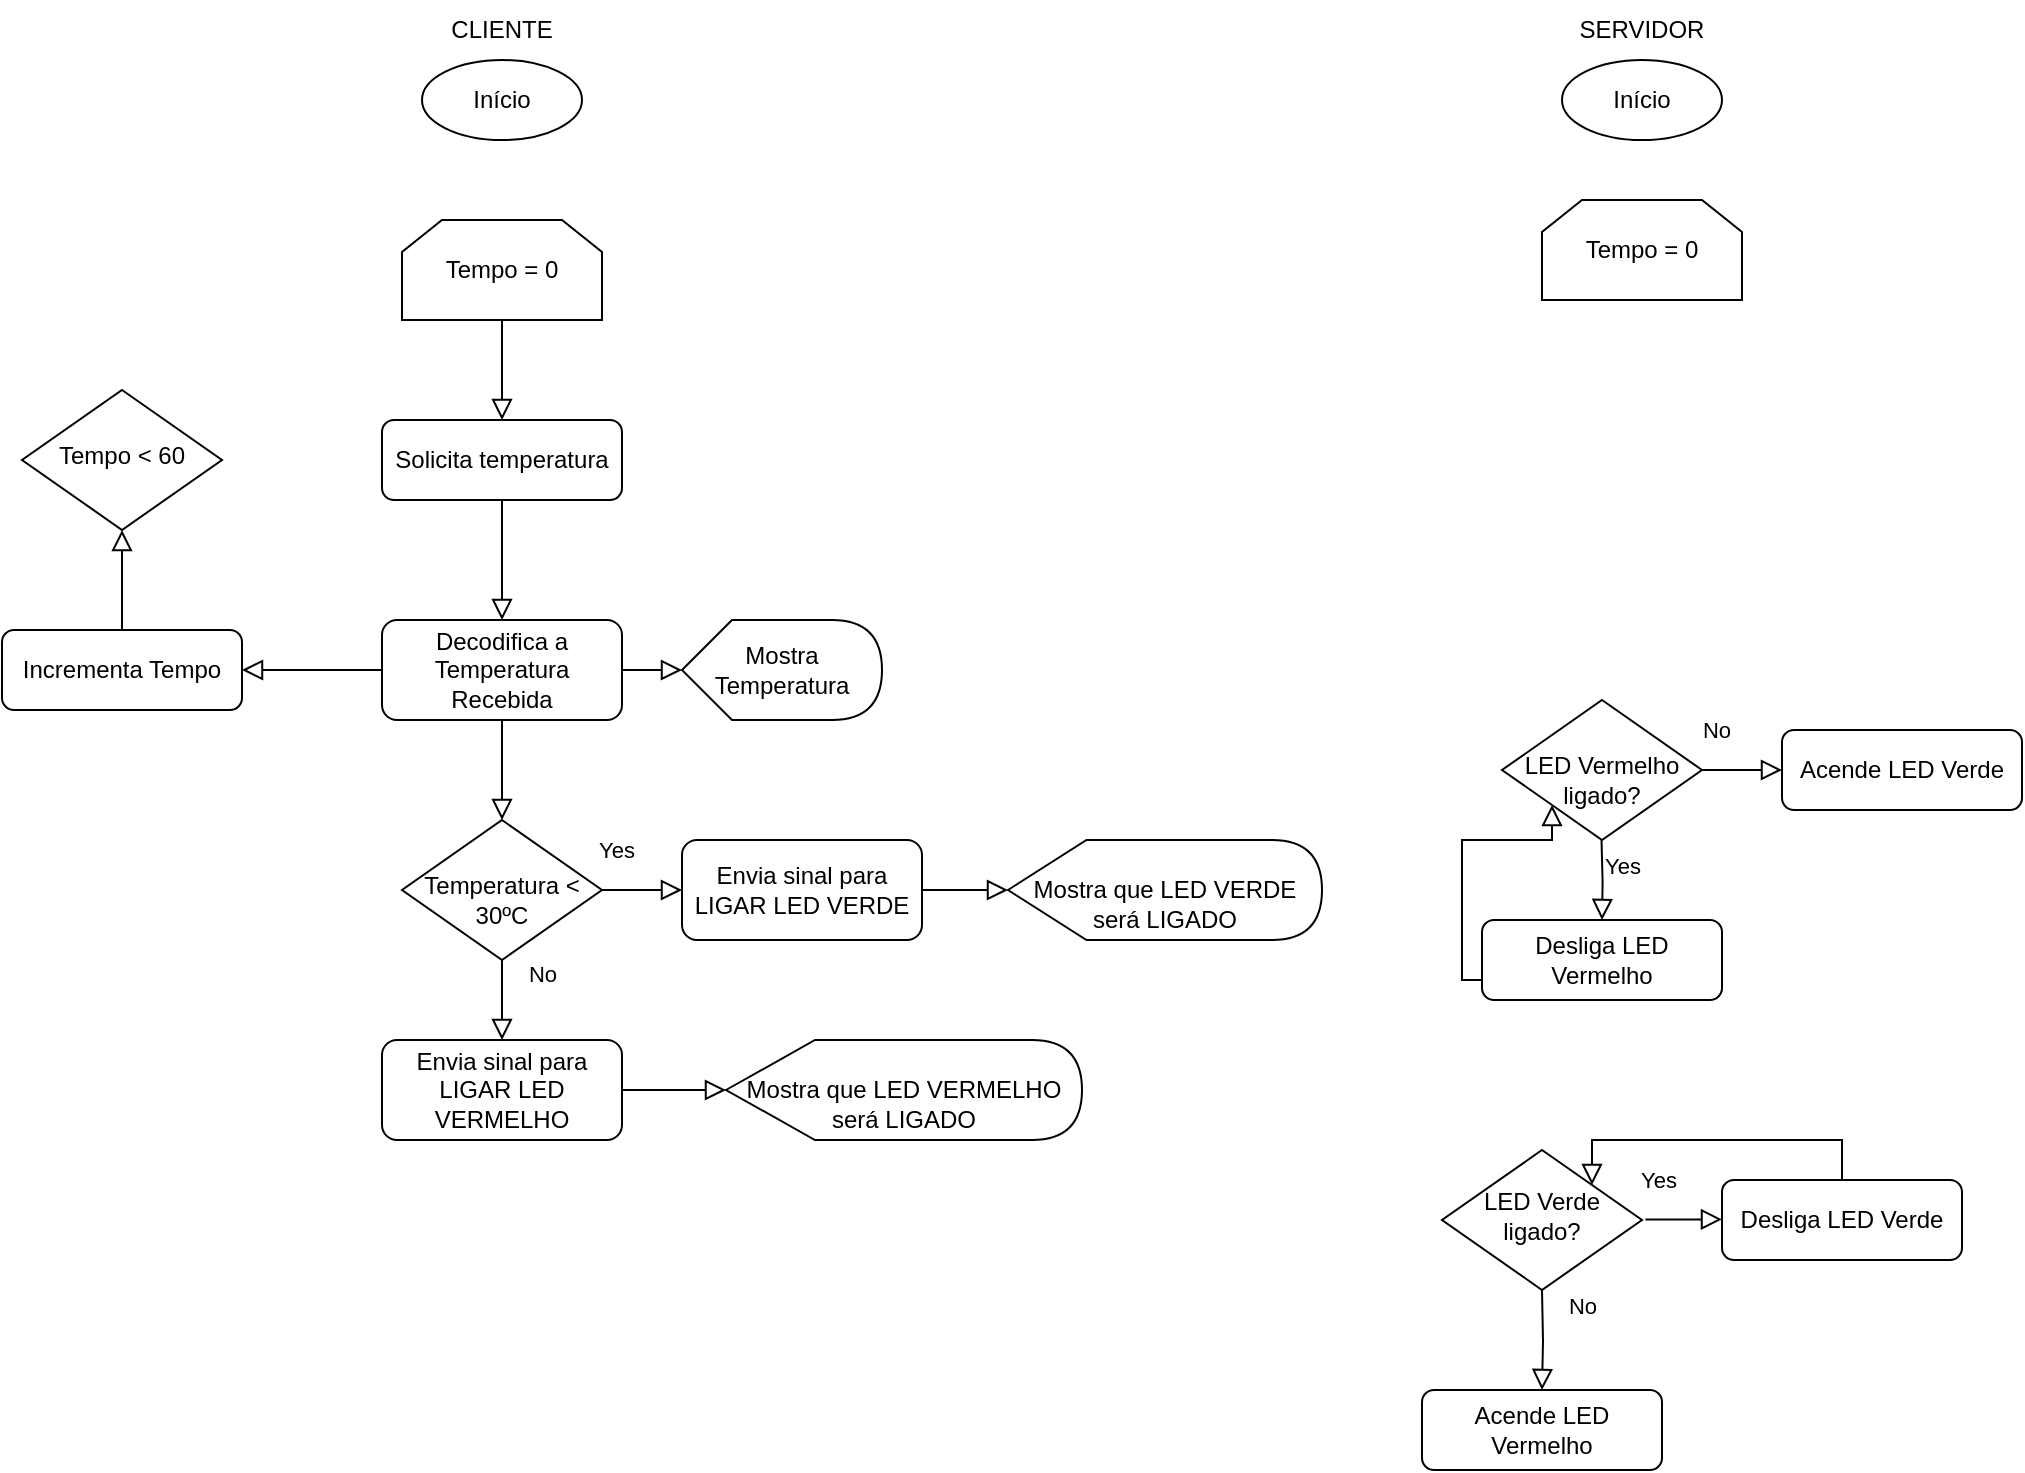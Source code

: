 <mxfile version="20.4.0" type="github">
  <diagram id="C5RBs43oDa-KdzZeNtuy" name="Page-1">
    <mxGraphModel dx="1808" dy="506" grid="1" gridSize="10" guides="1" tooltips="1" connect="1" arrows="1" fold="1" page="1" pageScale="1" pageWidth="827" pageHeight="1169" math="0" shadow="0">
      <root>
        <mxCell id="WIyWlLk6GJQsqaUBKTNV-0" />
        <mxCell id="WIyWlLk6GJQsqaUBKTNV-1" parent="WIyWlLk6GJQsqaUBKTNV-0" />
        <mxCell id="WIyWlLk6GJQsqaUBKTNV-6" value="&lt;br&gt;Temperatura &amp;lt; 30ºC" style="rhombus;whiteSpace=wrap;html=1;shadow=0;fontFamily=Helvetica;fontSize=12;align=center;strokeWidth=1;spacing=6;spacingTop=-4;" parent="WIyWlLk6GJQsqaUBKTNV-1" vertex="1">
          <mxGeometry x="40" y="480" width="100" height="70" as="geometry" />
        </mxCell>
        <mxCell id="WIyWlLk6GJQsqaUBKTNV-8" value="No" style="rounded=0;html=1;jettySize=auto;orthogonalLoop=1;fontSize=11;endArrow=block;endFill=0;endSize=8;strokeWidth=1;shadow=0;labelBackgroundColor=none;edgeStyle=orthogonalEdgeStyle;entryX=0.5;entryY=0;entryDx=0;entryDy=0;" parent="WIyWlLk6GJQsqaUBKTNV-1" target="8JVtXrlxjRocbFg8IjCc-3" edge="1">
          <mxGeometry x="-0.667" y="20" relative="1" as="geometry">
            <mxPoint as="offset" />
            <mxPoint x="610" y="715" as="sourcePoint" />
            <mxPoint x="610" y="695" as="targetPoint" />
          </mxGeometry>
        </mxCell>
        <mxCell id="8JVtXrlxjRocbFg8IjCc-0" value="Início" style="ellipse;whiteSpace=wrap;html=1;" vertex="1" parent="WIyWlLk6GJQsqaUBKTNV-1">
          <mxGeometry x="620" y="100" width="80" height="40" as="geometry" />
        </mxCell>
        <mxCell id="8JVtXrlxjRocbFg8IjCc-1" value="SERVIDOR" style="text;html=1;strokeColor=none;fillColor=none;align=center;verticalAlign=middle;whiteSpace=wrap;rounded=0;" vertex="1" parent="WIyWlLk6GJQsqaUBKTNV-1">
          <mxGeometry x="630" y="70" width="60" height="30" as="geometry" />
        </mxCell>
        <mxCell id="8JVtXrlxjRocbFg8IjCc-2" value="Acende LED Verde" style="rounded=1;whiteSpace=wrap;html=1;fontSize=12;glass=0;strokeWidth=1;shadow=0;" vertex="1" parent="WIyWlLk6GJQsqaUBKTNV-1">
          <mxGeometry x="730" y="435" width="120" height="40" as="geometry" />
        </mxCell>
        <mxCell id="8JVtXrlxjRocbFg8IjCc-3" value="Acende LED Vermelho" style="rounded=1;whiteSpace=wrap;html=1;fontSize=12;glass=0;strokeWidth=1;shadow=0;" vertex="1" parent="WIyWlLk6GJQsqaUBKTNV-1">
          <mxGeometry x="550" y="765" width="120" height="40" as="geometry" />
        </mxCell>
        <mxCell id="8JVtXrlxjRocbFg8IjCc-4" value="LED Verde ligado?" style="rhombus;whiteSpace=wrap;html=1;shadow=0;fontFamily=Helvetica;fontSize=12;align=center;strokeWidth=1;spacing=6;spacingTop=-4;" vertex="1" parent="WIyWlLk6GJQsqaUBKTNV-1">
          <mxGeometry x="560" y="645" width="100" height="70" as="geometry" />
        </mxCell>
        <mxCell id="8JVtXrlxjRocbFg8IjCc-5" value="No" style="rounded=0;html=1;jettySize=auto;orthogonalLoop=1;fontSize=11;endArrow=block;endFill=0;endSize=8;strokeWidth=1;shadow=0;labelBackgroundColor=none;edgeStyle=orthogonalEdgeStyle;exitX=0.5;exitY=1;exitDx=0;exitDy=0;entryX=0.5;entryY=0;entryDx=0;entryDy=0;" edge="1" parent="WIyWlLk6GJQsqaUBKTNV-1" source="WIyWlLk6GJQsqaUBKTNV-6" target="8JVtXrlxjRocbFg8IjCc-29">
          <mxGeometry x="-0.667" y="20" relative="1" as="geometry">
            <mxPoint as="offset" />
            <mxPoint x="90.0" y="600" as="sourcePoint" />
            <mxPoint x="90" y="600" as="targetPoint" />
          </mxGeometry>
        </mxCell>
        <mxCell id="8JVtXrlxjRocbFg8IjCc-7" value="Desliga LED Verde" style="rounded=1;whiteSpace=wrap;html=1;fontSize=12;glass=0;strokeWidth=1;shadow=0;" vertex="1" parent="WIyWlLk6GJQsqaUBKTNV-1">
          <mxGeometry x="700" y="660" width="120" height="40" as="geometry" />
        </mxCell>
        <mxCell id="8JVtXrlxjRocbFg8IjCc-8" value="Yes" style="rounded=0;html=1;jettySize=auto;orthogonalLoop=1;fontSize=11;endArrow=block;endFill=0;endSize=8;strokeWidth=1;shadow=0;labelBackgroundColor=none;edgeStyle=orthogonalEdgeStyle;exitX=1.017;exitY=0.496;exitDx=0;exitDy=0;exitPerimeter=0;entryX=0;entryY=0.5;entryDx=0;entryDy=0;" edge="1" parent="WIyWlLk6GJQsqaUBKTNV-1" source="8JVtXrlxjRocbFg8IjCc-4" target="8JVtXrlxjRocbFg8IjCc-7">
          <mxGeometry x="-0.667" y="20" relative="1" as="geometry">
            <mxPoint as="offset" />
            <mxPoint x="660.0" y="625" as="sourcePoint" />
            <mxPoint x="660.0" y="685" as="targetPoint" />
          </mxGeometry>
        </mxCell>
        <mxCell id="8JVtXrlxjRocbFg8IjCc-9" value="" style="rounded=0;html=1;jettySize=auto;orthogonalLoop=1;fontSize=11;endArrow=block;endFill=0;endSize=8;strokeWidth=1;shadow=0;labelBackgroundColor=none;edgeStyle=orthogonalEdgeStyle;exitX=0.5;exitY=0;exitDx=0;exitDy=0;entryX=1;entryY=0;entryDx=0;entryDy=0;" edge="1" parent="WIyWlLk6GJQsqaUBKTNV-1" source="8JVtXrlxjRocbFg8IjCc-7" target="8JVtXrlxjRocbFg8IjCc-4">
          <mxGeometry relative="1" as="geometry">
            <mxPoint x="660" y="624.69" as="sourcePoint" />
            <mxPoint x="728.3" y="624.97" as="targetPoint" />
            <Array as="points">
              <mxPoint x="760" y="640" />
              <mxPoint x="635" y="640" />
            </Array>
          </mxGeometry>
        </mxCell>
        <mxCell id="8JVtXrlxjRocbFg8IjCc-10" value="&lt;br&gt;LED Vermelho ligado?" style="rhombus;whiteSpace=wrap;html=1;shadow=0;fontFamily=Helvetica;fontSize=12;align=center;strokeWidth=1;spacing=6;spacingTop=-4;" vertex="1" parent="WIyWlLk6GJQsqaUBKTNV-1">
          <mxGeometry x="590" y="420" width="100" height="70" as="geometry" />
        </mxCell>
        <mxCell id="8JVtXrlxjRocbFg8IjCc-11" value="Desliga LED Vermelho" style="rounded=1;whiteSpace=wrap;html=1;fontSize=12;glass=0;strokeWidth=1;shadow=0;" vertex="1" parent="WIyWlLk6GJQsqaUBKTNV-1">
          <mxGeometry x="580" y="530" width="120" height="40" as="geometry" />
        </mxCell>
        <mxCell id="8JVtXrlxjRocbFg8IjCc-12" value="" style="rounded=0;html=1;jettySize=auto;orthogonalLoop=1;fontSize=11;endArrow=block;endFill=0;endSize=8;strokeWidth=1;shadow=0;labelBackgroundColor=none;edgeStyle=orthogonalEdgeStyle;exitX=0;exitY=0.5;exitDx=0;exitDy=0;entryX=0;entryY=1;entryDx=0;entryDy=0;" edge="1" parent="WIyWlLk6GJQsqaUBKTNV-1" source="8JVtXrlxjRocbFg8IjCc-11" target="8JVtXrlxjRocbFg8IjCc-10">
          <mxGeometry relative="1" as="geometry">
            <mxPoint x="615" y="517.48" as="sourcePoint" />
            <mxPoint x="520.0" y="519.98" as="targetPoint" />
            <Array as="points">
              <mxPoint x="570" y="560" />
              <mxPoint x="570" y="490" />
              <mxPoint x="615" y="490" />
            </Array>
          </mxGeometry>
        </mxCell>
        <mxCell id="8JVtXrlxjRocbFg8IjCc-13" value="Yes" style="rounded=0;html=1;jettySize=auto;orthogonalLoop=1;fontSize=11;endArrow=block;endFill=0;endSize=8;strokeWidth=1;shadow=0;labelBackgroundColor=none;edgeStyle=orthogonalEdgeStyle;exitX=0.5;exitY=1;exitDx=0;exitDy=0;entryX=0.5;entryY=0;entryDx=0;entryDy=0;" edge="1" parent="WIyWlLk6GJQsqaUBKTNV-1" target="8JVtXrlxjRocbFg8IjCc-11">
          <mxGeometry x="-0.323" y="10" relative="1" as="geometry">
            <mxPoint as="offset" />
            <mxPoint x="639.76" y="490" as="sourcePoint" />
            <mxPoint x="640" y="520" as="targetPoint" />
          </mxGeometry>
        </mxCell>
        <mxCell id="8JVtXrlxjRocbFg8IjCc-15" value="Yes" style="rounded=0;html=1;jettySize=auto;orthogonalLoop=1;fontSize=11;endArrow=block;endFill=0;endSize=8;strokeWidth=1;shadow=0;labelBackgroundColor=none;edgeStyle=orthogonalEdgeStyle;exitX=1;exitY=0.5;exitDx=0;exitDy=0;entryX=0;entryY=0.5;entryDx=0;entryDy=0;" edge="1" parent="WIyWlLk6GJQsqaUBKTNV-1" source="WIyWlLk6GJQsqaUBKTNV-6" target="8JVtXrlxjRocbFg8IjCc-26">
          <mxGeometry x="-0.667" y="20" relative="1" as="geometry">
            <mxPoint as="offset" />
            <mxPoint x="70" y="560" as="sourcePoint" />
            <mxPoint x="200" y="515" as="targetPoint" />
          </mxGeometry>
        </mxCell>
        <mxCell id="8JVtXrlxjRocbFg8IjCc-16" value="No" style="rounded=0;html=1;jettySize=auto;orthogonalLoop=1;fontSize=11;endArrow=block;endFill=0;endSize=8;strokeWidth=1;shadow=0;labelBackgroundColor=none;edgeStyle=orthogonalEdgeStyle;exitX=1;exitY=0.5;exitDx=0;exitDy=0;entryX=0;entryY=0.5;entryDx=0;entryDy=0;" edge="1" parent="WIyWlLk6GJQsqaUBKTNV-1" source="8JVtXrlxjRocbFg8IjCc-10" target="8JVtXrlxjRocbFg8IjCc-2">
          <mxGeometry x="-0.667" y="20" relative="1" as="geometry">
            <mxPoint as="offset" />
            <mxPoint x="520" y="465" as="sourcePoint" />
            <mxPoint x="600" y="465" as="targetPoint" />
          </mxGeometry>
        </mxCell>
        <mxCell id="8JVtXrlxjRocbFg8IjCc-17" value="Início" style="ellipse;whiteSpace=wrap;html=1;" vertex="1" parent="WIyWlLk6GJQsqaUBKTNV-1">
          <mxGeometry x="50" y="100" width="80" height="40" as="geometry" />
        </mxCell>
        <mxCell id="8JVtXrlxjRocbFg8IjCc-18" value="CLIENTE" style="text;html=1;strokeColor=none;fillColor=none;align=center;verticalAlign=middle;whiteSpace=wrap;rounded=0;" vertex="1" parent="WIyWlLk6GJQsqaUBKTNV-1">
          <mxGeometry x="60" y="70" width="60" height="30" as="geometry" />
        </mxCell>
        <mxCell id="8JVtXrlxjRocbFg8IjCc-20" value="Tempo = 0" style="shape=loopLimit;whiteSpace=wrap;html=1;comic=0;" vertex="1" parent="WIyWlLk6GJQsqaUBKTNV-1">
          <mxGeometry x="40" y="180" width="100" height="50" as="geometry" />
        </mxCell>
        <mxCell id="8JVtXrlxjRocbFg8IjCc-21" value="Tempo = 0" style="shape=loopLimit;whiteSpace=wrap;html=1;comic=0;" vertex="1" parent="WIyWlLk6GJQsqaUBKTNV-1">
          <mxGeometry x="610" y="170" width="100" height="50" as="geometry" />
        </mxCell>
        <mxCell id="8JVtXrlxjRocbFg8IjCc-22" value="Solicita temperatura" style="rounded=1;whiteSpace=wrap;html=1;fontSize=12;glass=0;strokeWidth=1;shadow=0;" vertex="1" parent="WIyWlLk6GJQsqaUBKTNV-1">
          <mxGeometry x="30" y="280" width="120" height="40" as="geometry" />
        </mxCell>
        <mxCell id="8JVtXrlxjRocbFg8IjCc-24" value="Decodifica a Temperatura Recebida" style="rounded=1;whiteSpace=wrap;html=1;fontSize=12;glass=0;strokeWidth=1;shadow=0;" vertex="1" parent="WIyWlLk6GJQsqaUBKTNV-1">
          <mxGeometry x="30" y="380" width="120" height="50" as="geometry" />
        </mxCell>
        <mxCell id="8JVtXrlxjRocbFg8IjCc-25" value="" style="rounded=0;html=1;jettySize=auto;orthogonalLoop=1;fontSize=11;endArrow=block;endFill=0;endSize=8;strokeWidth=1;shadow=0;labelBackgroundColor=none;edgeStyle=orthogonalEdgeStyle;exitX=0.5;exitY=1;exitDx=0;exitDy=0;entryX=0.5;entryY=0;entryDx=0;entryDy=0;" edge="1" parent="WIyWlLk6GJQsqaUBKTNV-1" source="8JVtXrlxjRocbFg8IjCc-24" target="WIyWlLk6GJQsqaUBKTNV-6">
          <mxGeometry x="-0.667" y="20" relative="1" as="geometry">
            <mxPoint as="offset" />
            <mxPoint x="80" y="425" as="sourcePoint" />
            <mxPoint x="80" y="535" as="targetPoint" />
          </mxGeometry>
        </mxCell>
        <mxCell id="8JVtXrlxjRocbFg8IjCc-26" value="Envia sinal para LIGAR LED VERDE" style="rounded=1;whiteSpace=wrap;html=1;fontSize=12;glass=0;strokeWidth=1;shadow=0;" vertex="1" parent="WIyWlLk6GJQsqaUBKTNV-1">
          <mxGeometry x="180" y="490" width="120" height="50" as="geometry" />
        </mxCell>
        <mxCell id="8JVtXrlxjRocbFg8IjCc-29" value="Envia sinal para LIGAR LED VERMELHO" style="rounded=1;whiteSpace=wrap;html=1;fontSize=12;glass=0;strokeWidth=1;shadow=0;" vertex="1" parent="WIyWlLk6GJQsqaUBKTNV-1">
          <mxGeometry x="30" y="590" width="120" height="50" as="geometry" />
        </mxCell>
        <mxCell id="8JVtXrlxjRocbFg8IjCc-31" value="Mostra Temperatura" style="shape=display;whiteSpace=wrap;html=1;comic=0;" vertex="1" parent="WIyWlLk6GJQsqaUBKTNV-1">
          <mxGeometry x="180" y="380" width="100" height="50" as="geometry" />
        </mxCell>
        <mxCell id="8JVtXrlxjRocbFg8IjCc-32" value="" style="rounded=0;html=1;jettySize=auto;orthogonalLoop=1;fontSize=11;endArrow=block;endFill=0;endSize=8;strokeWidth=1;shadow=0;labelBackgroundColor=none;edgeStyle=orthogonalEdgeStyle;exitX=1;exitY=0.5;exitDx=0;exitDy=0;" edge="1" parent="WIyWlLk6GJQsqaUBKTNV-1" source="8JVtXrlxjRocbFg8IjCc-24" target="8JVtXrlxjRocbFg8IjCc-31">
          <mxGeometry x="-0.667" y="20" relative="1" as="geometry">
            <mxPoint as="offset" />
            <mxPoint x="170" y="420.0" as="sourcePoint" />
            <mxPoint x="170" y="470.0" as="targetPoint" />
          </mxGeometry>
        </mxCell>
        <mxCell id="8JVtXrlxjRocbFg8IjCc-33" value="&lt;br&gt;Mostra que LED VERDE será LIGADO" style="shape=display;whiteSpace=wrap;html=1;comic=0;" vertex="1" parent="WIyWlLk6GJQsqaUBKTNV-1">
          <mxGeometry x="343" y="490" width="157" height="50" as="geometry" />
        </mxCell>
        <mxCell id="8JVtXrlxjRocbFg8IjCc-34" value="" style="rounded=0;html=1;jettySize=auto;orthogonalLoop=1;fontSize=11;endArrow=block;endFill=0;endSize=8;strokeWidth=1;shadow=0;labelBackgroundColor=none;edgeStyle=orthogonalEdgeStyle;exitX=1;exitY=0.5;exitDx=0;exitDy=0;entryX=0;entryY=0.5;entryDx=0;entryDy=0;entryPerimeter=0;" edge="1" parent="WIyWlLk6GJQsqaUBKTNV-1" source="8JVtXrlxjRocbFg8IjCc-26" target="8JVtXrlxjRocbFg8IjCc-33">
          <mxGeometry x="-0.667" y="20" relative="1" as="geometry">
            <mxPoint as="offset" />
            <mxPoint x="310" y="514.89" as="sourcePoint" />
            <mxPoint x="340" y="514.89" as="targetPoint" />
          </mxGeometry>
        </mxCell>
        <mxCell id="8JVtXrlxjRocbFg8IjCc-35" value="&lt;br&gt;Mostra que LED VERMELHO será LIGADO" style="shape=display;whiteSpace=wrap;html=1;comic=0;" vertex="1" parent="WIyWlLk6GJQsqaUBKTNV-1">
          <mxGeometry x="202" y="590" width="178" height="50" as="geometry" />
        </mxCell>
        <mxCell id="8JVtXrlxjRocbFg8IjCc-36" value="" style="rounded=0;html=1;jettySize=auto;orthogonalLoop=1;fontSize=11;endArrow=block;endFill=0;endSize=8;strokeWidth=1;shadow=0;labelBackgroundColor=none;edgeStyle=orthogonalEdgeStyle;exitX=1;exitY=0.5;exitDx=0;exitDy=0;entryX=0;entryY=0.5;entryDx=0;entryDy=0;entryPerimeter=0;" edge="1" parent="WIyWlLk6GJQsqaUBKTNV-1" source="8JVtXrlxjRocbFg8IjCc-29" target="8JVtXrlxjRocbFg8IjCc-35">
          <mxGeometry x="-0.667" y="20" relative="1" as="geometry">
            <mxPoint as="offset" />
            <mxPoint x="159.0" y="614.9" as="sourcePoint" />
            <mxPoint x="202" y="614.9" as="targetPoint" />
          </mxGeometry>
        </mxCell>
        <mxCell id="8JVtXrlxjRocbFg8IjCc-37" value="Incrementa Tempo" style="rounded=1;whiteSpace=wrap;html=1;fontSize=12;glass=0;strokeWidth=1;shadow=0;" vertex="1" parent="WIyWlLk6GJQsqaUBKTNV-1">
          <mxGeometry x="-160" y="385" width="120" height="40" as="geometry" />
        </mxCell>
        <mxCell id="8JVtXrlxjRocbFg8IjCc-38" value="" style="rounded=0;html=1;jettySize=auto;orthogonalLoop=1;fontSize=11;endArrow=block;endFill=0;endSize=8;strokeWidth=1;shadow=0;labelBackgroundColor=none;edgeStyle=orthogonalEdgeStyle;exitX=0;exitY=0.5;exitDx=0;exitDy=0;entryX=1;entryY=0.5;entryDx=0;entryDy=0;" edge="1" parent="WIyWlLk6GJQsqaUBKTNV-1" source="8JVtXrlxjRocbFg8IjCc-24" target="8JVtXrlxjRocbFg8IjCc-37">
          <mxGeometry x="-0.667" y="20" relative="1" as="geometry">
            <mxPoint as="offset" />
            <mxPoint x="160" y="415" as="sourcePoint" />
            <mxPoint x="190" y="415" as="targetPoint" />
          </mxGeometry>
        </mxCell>
        <mxCell id="8JVtXrlxjRocbFg8IjCc-40" value="" style="rounded=0;html=1;jettySize=auto;orthogonalLoop=1;fontSize=11;endArrow=block;endFill=0;endSize=8;strokeWidth=1;shadow=0;labelBackgroundColor=none;edgeStyle=orthogonalEdgeStyle;exitX=0.5;exitY=1;exitDx=0;exitDy=0;" edge="1" parent="WIyWlLk6GJQsqaUBKTNV-1" source="8JVtXrlxjRocbFg8IjCc-20">
          <mxGeometry x="-0.667" y="20" relative="1" as="geometry">
            <mxPoint as="offset" />
            <mxPoint x="50" y="425" as="sourcePoint" />
            <mxPoint x="90" y="280" as="targetPoint" />
          </mxGeometry>
        </mxCell>
        <mxCell id="8JVtXrlxjRocbFg8IjCc-41" value="" style="rounded=0;html=1;jettySize=auto;orthogonalLoop=1;fontSize=11;endArrow=block;endFill=0;endSize=8;strokeWidth=1;shadow=0;labelBackgroundColor=none;edgeStyle=orthogonalEdgeStyle;exitX=0.5;exitY=1;exitDx=0;exitDy=0;entryX=0.5;entryY=0;entryDx=0;entryDy=0;" edge="1" parent="WIyWlLk6GJQsqaUBKTNV-1" source="8JVtXrlxjRocbFg8IjCc-22" target="8JVtXrlxjRocbFg8IjCc-24">
          <mxGeometry x="-0.667" y="20" relative="1" as="geometry">
            <mxPoint as="offset" />
            <mxPoint x="60" y="435" as="sourcePoint" />
            <mxPoint x="-10" y="435" as="targetPoint" />
          </mxGeometry>
        </mxCell>
        <mxCell id="8JVtXrlxjRocbFg8IjCc-42" value="Tempo &amp;lt; 60" style="rhombus;whiteSpace=wrap;html=1;shadow=0;fontFamily=Helvetica;fontSize=12;align=center;strokeWidth=1;spacing=6;spacingTop=-4;" vertex="1" parent="WIyWlLk6GJQsqaUBKTNV-1">
          <mxGeometry x="-150" y="265" width="100" height="70" as="geometry" />
        </mxCell>
        <mxCell id="8JVtXrlxjRocbFg8IjCc-43" value="" style="rounded=0;html=1;jettySize=auto;orthogonalLoop=1;fontSize=11;endArrow=block;endFill=0;endSize=8;strokeWidth=1;shadow=0;labelBackgroundColor=none;edgeStyle=orthogonalEdgeStyle;exitX=0.5;exitY=0;exitDx=0;exitDy=0;entryX=0.5;entryY=1;entryDx=0;entryDy=0;" edge="1" parent="WIyWlLk6GJQsqaUBKTNV-1" source="8JVtXrlxjRocbFg8IjCc-37" target="8JVtXrlxjRocbFg8IjCc-42">
          <mxGeometry x="-0.667" y="20" relative="1" as="geometry">
            <mxPoint as="offset" />
            <mxPoint x="100" y="330" as="sourcePoint" />
            <mxPoint x="100" y="390.0" as="targetPoint" />
          </mxGeometry>
        </mxCell>
      </root>
    </mxGraphModel>
  </diagram>
</mxfile>
